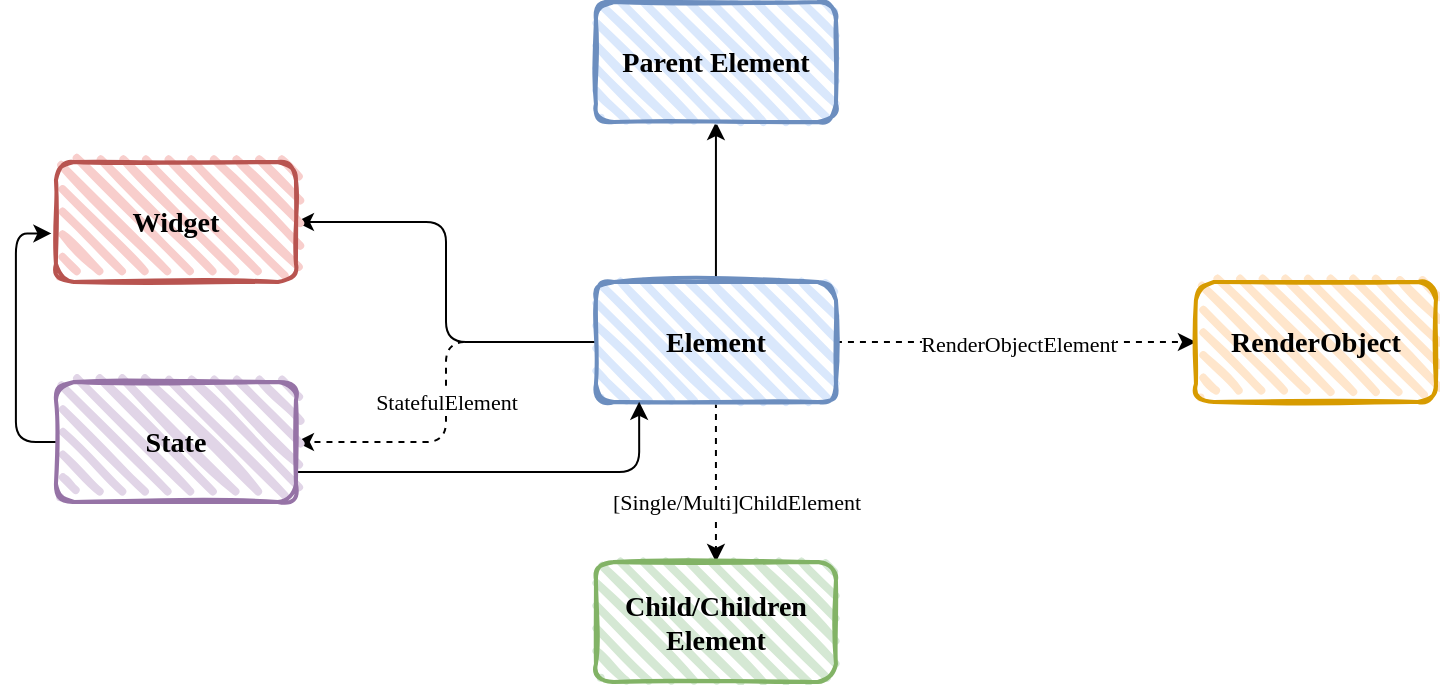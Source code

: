 <mxfile version="14.0.0" type="github">
  <diagram id="sRVh-NJ6BCblYQnMDK27" name="Page-1">
    <mxGraphModel dx="3443" dy="1827" grid="1" gridSize="10" guides="1" tooltips="1" connect="1" arrows="1" fold="1" page="1" pageScale="1" pageWidth="1169" pageHeight="827" math="0" shadow="0">
      <root>
        <mxCell id="0" />
        <mxCell id="1" parent="0" />
        <mxCell id="Bj8GhoDePKiAsQOhMvHB-4" value="" style="edgeStyle=orthogonalEdgeStyle;rounded=0;orthogonalLoop=1;jettySize=auto;html=1;" edge="1" parent="1" source="Bj8GhoDePKiAsQOhMvHB-2" target="Bj8GhoDePKiAsQOhMvHB-3">
          <mxGeometry relative="1" as="geometry" />
        </mxCell>
        <mxCell id="Bj8GhoDePKiAsQOhMvHB-6" value="" style="edgeStyle=orthogonalEdgeStyle;rounded=0;orthogonalLoop=1;jettySize=auto;html=1;fontFamily=Comic Sans MS;dashed=1;" edge="1" parent="1" source="Bj8GhoDePKiAsQOhMvHB-2" target="Bj8GhoDePKiAsQOhMvHB-5">
          <mxGeometry relative="1" as="geometry" />
        </mxCell>
        <mxCell id="Bj8GhoDePKiAsQOhMvHB-11" value="[Single/Multi]ChildElement" style="edgeLabel;html=1;align=center;verticalAlign=middle;resizable=0;points=[];fontFamily=Comic Sans MS;" vertex="1" connectable="0" parent="Bj8GhoDePKiAsQOhMvHB-6">
          <mxGeometry x="-0.15" y="-3" relative="1" as="geometry">
            <mxPoint x="13" y="16.21" as="offset" />
          </mxGeometry>
        </mxCell>
        <mxCell id="Bj8GhoDePKiAsQOhMvHB-8" value="" style="edgeStyle=orthogonalEdgeStyle;rounded=0;orthogonalLoop=1;jettySize=auto;html=1;fontFamily=Comic Sans MS;dashed=1;" edge="1" parent="1" source="Bj8GhoDePKiAsQOhMvHB-2" target="Bj8GhoDePKiAsQOhMvHB-7">
          <mxGeometry relative="1" as="geometry" />
        </mxCell>
        <mxCell id="Bj8GhoDePKiAsQOhMvHB-12" value="RenderObjectElement" style="edgeLabel;html=1;align=center;verticalAlign=middle;resizable=0;points=[];fontFamily=Comic Sans MS;" vertex="1" connectable="0" parent="Bj8GhoDePKiAsQOhMvHB-8">
          <mxGeometry x="0.011" y="-1" relative="1" as="geometry">
            <mxPoint as="offset" />
          </mxGeometry>
        </mxCell>
        <mxCell id="Bj8GhoDePKiAsQOhMvHB-10" value="" style="rounded=1;orthogonalLoop=1;jettySize=auto;html=1;fontFamily=Comic Sans MS;edgeStyle=orthogonalEdgeStyle;elbow=vertical;" edge="1" parent="1" source="Bj8GhoDePKiAsQOhMvHB-2" target="Bj8GhoDePKiAsQOhMvHB-9">
          <mxGeometry relative="1" as="geometry" />
        </mxCell>
        <mxCell id="Bj8GhoDePKiAsQOhMvHB-14" style="edgeStyle=orthogonalEdgeStyle;rounded=1;orthogonalLoop=1;jettySize=auto;html=1;entryX=1;entryY=0.5;entryDx=0;entryDy=0;dashed=1;fontFamily=Comic Sans MS;" edge="1" parent="1" source="Bj8GhoDePKiAsQOhMvHB-2" target="Bj8GhoDePKiAsQOhMvHB-13">
          <mxGeometry relative="1" as="geometry" />
        </mxCell>
        <mxCell id="Bj8GhoDePKiAsQOhMvHB-15" value="StatefulElement" style="edgeLabel;html=1;align=center;verticalAlign=middle;resizable=0;points=[];fontFamily=Comic Sans MS;" vertex="1" connectable="0" parent="Bj8GhoDePKiAsQOhMvHB-14">
          <mxGeometry x="0.049" relative="1" as="geometry">
            <mxPoint as="offset" />
          </mxGeometry>
        </mxCell>
        <mxCell id="Bj8GhoDePKiAsQOhMvHB-2" value="&lt;h3&gt;Element&lt;/h3&gt;" style="rounded=1;whiteSpace=wrap;html=1;strokeWidth=2;fillWeight=4;hachureGap=8;hachureAngle=45;fillColor=#dae8fc;sketch=1;strokeColor=#6c8ebf;fontFamily=Comic Sans MS;" vertex="1" parent="1">
          <mxGeometry x="519.97" y="384" width="120" height="60" as="geometry" />
        </mxCell>
        <mxCell id="Bj8GhoDePKiAsQOhMvHB-3" value="&lt;h3&gt;&lt;font face=&quot;Comic Sans MS&quot;&gt;Parent Element&lt;/font&gt;&lt;/h3&gt;" style="rounded=1;whiteSpace=wrap;html=1;strokeWidth=2;fillWeight=4;hachureGap=8;hachureAngle=45;fillColor=#dae8fc;sketch=1;strokeColor=#6c8ebf;" vertex="1" parent="1">
          <mxGeometry x="519.97" y="244" width="120" height="60" as="geometry" />
        </mxCell>
        <mxCell id="Bj8GhoDePKiAsQOhMvHB-5" value="&lt;h3&gt;Child/Children Element&lt;/h3&gt;" style="rounded=1;whiteSpace=wrap;html=1;strokeWidth=2;fillWeight=4;hachureGap=8;hachureAngle=45;fillColor=#d5e8d4;sketch=1;strokeColor=#82b366;fontFamily=Comic Sans MS;" vertex="1" parent="1">
          <mxGeometry x="519.97" y="524" width="120" height="60" as="geometry" />
        </mxCell>
        <mxCell id="Bj8GhoDePKiAsQOhMvHB-7" value="&lt;h3&gt;RenderObject&lt;/h3&gt;" style="rounded=1;whiteSpace=wrap;html=1;strokeWidth=2;fillWeight=4;hachureGap=8;hachureAngle=45;fillColor=#ffe6cc;sketch=1;strokeColor=#d79b00;fontFamily=Comic Sans MS;" vertex="1" parent="1">
          <mxGeometry x="819.97" y="384" width="120" height="60" as="geometry" />
        </mxCell>
        <mxCell id="Bj8GhoDePKiAsQOhMvHB-9" value="&lt;h3&gt;Widget&lt;/h3&gt;" style="rounded=1;whiteSpace=wrap;html=1;strokeWidth=2;fillWeight=4;hachureGap=8;hachureAngle=45;fillColor=#f8cecc;sketch=1;strokeColor=#b85450;fontFamily=Comic Sans MS;" vertex="1" parent="1">
          <mxGeometry x="249.97" y="324" width="120" height="60" as="geometry" />
        </mxCell>
        <mxCell id="Bj8GhoDePKiAsQOhMvHB-16" style="edgeStyle=orthogonalEdgeStyle;rounded=1;orthogonalLoop=1;jettySize=auto;html=1;entryX=-0.019;entryY=0.595;entryDx=0;entryDy=0;entryPerimeter=0;fontFamily=Comic Sans MS;exitX=0;exitY=0.5;exitDx=0;exitDy=0;" edge="1" parent="1" source="Bj8GhoDePKiAsQOhMvHB-13" target="Bj8GhoDePKiAsQOhMvHB-9">
          <mxGeometry relative="1" as="geometry">
            <Array as="points">
              <mxPoint x="229.97" y="464" />
              <mxPoint x="229.97" y="360" />
            </Array>
          </mxGeometry>
        </mxCell>
        <mxCell id="Bj8GhoDePKiAsQOhMvHB-17" style="edgeStyle=orthogonalEdgeStyle;rounded=1;orthogonalLoop=1;jettySize=auto;html=1;entryX=0.18;entryY=0.998;entryDx=0;entryDy=0;fontFamily=Comic Sans MS;exitX=1;exitY=0.75;exitDx=0;exitDy=0;entryPerimeter=0;" edge="1" parent="1" source="Bj8GhoDePKiAsQOhMvHB-13" target="Bj8GhoDePKiAsQOhMvHB-2">
          <mxGeometry relative="1" as="geometry">
            <Array as="points">
              <mxPoint x="541.97" y="479" />
            </Array>
          </mxGeometry>
        </mxCell>
        <mxCell id="Bj8GhoDePKiAsQOhMvHB-13" value="&lt;h3&gt;State&lt;/h3&gt;" style="rounded=1;whiteSpace=wrap;html=1;strokeWidth=2;fillWeight=4;hachureGap=8;hachureAngle=45;fillColor=#e1d5e7;sketch=1;strokeColor=#9673a6;fontFamily=Comic Sans MS;" vertex="1" parent="1">
          <mxGeometry x="249.97" y="434" width="120" height="60" as="geometry" />
        </mxCell>
      </root>
    </mxGraphModel>
  </diagram>
</mxfile>
